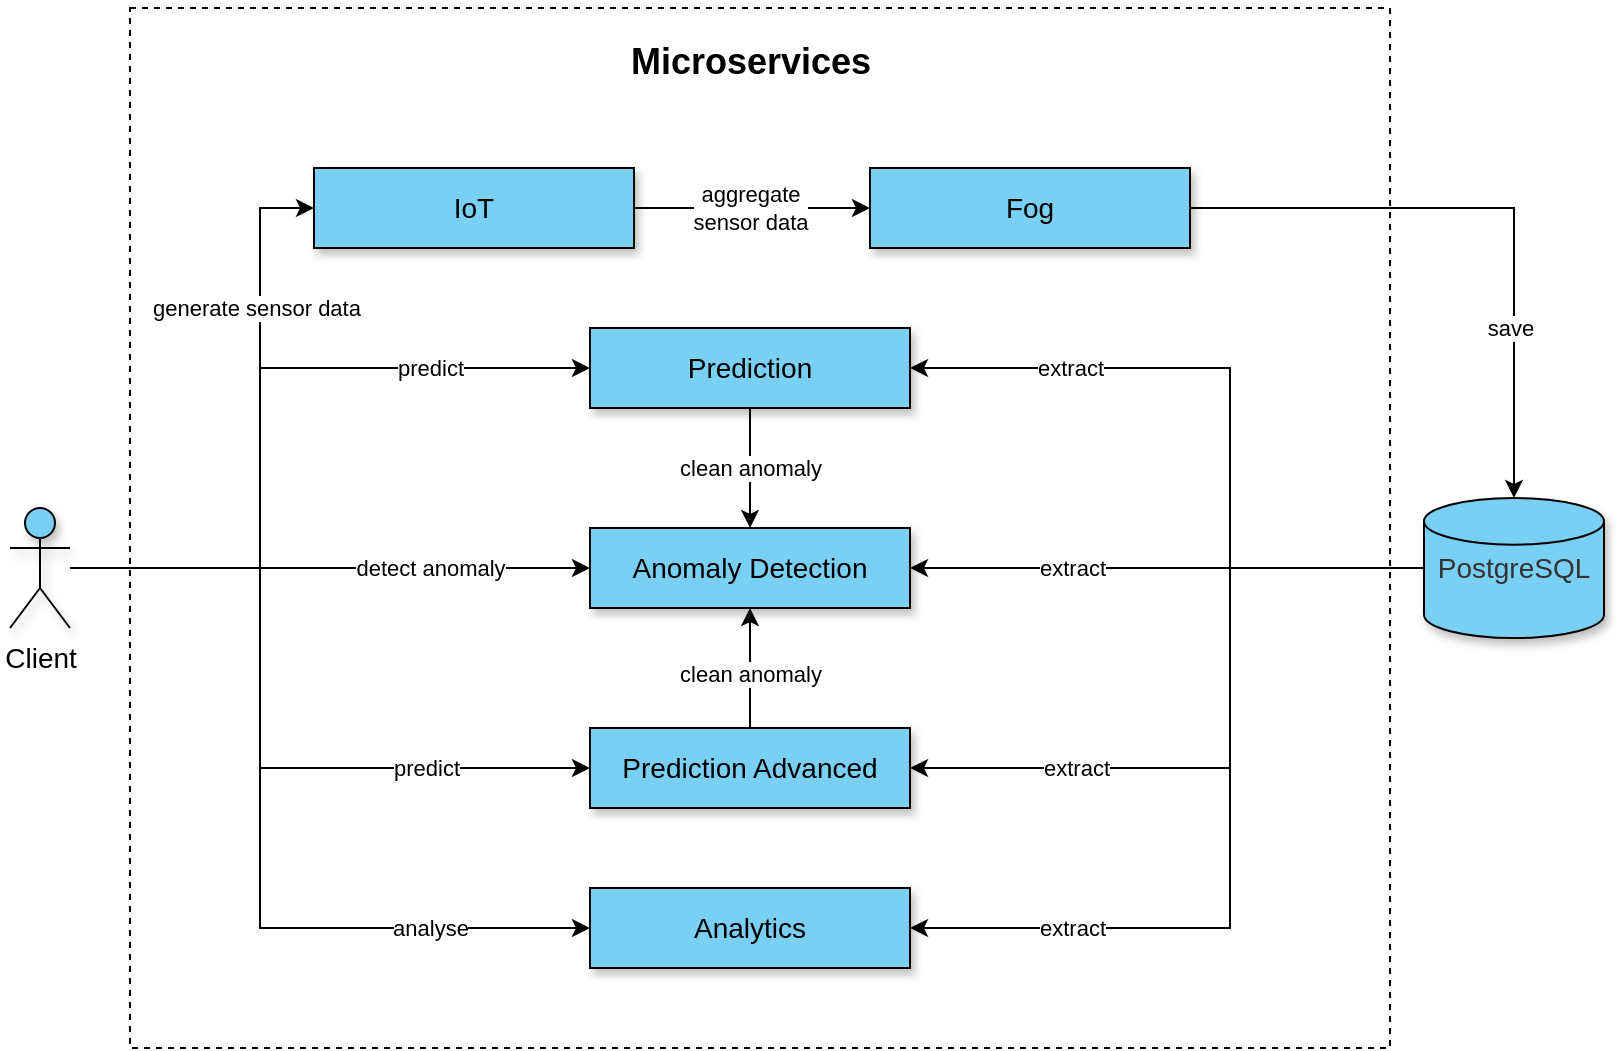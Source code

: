 <mxfile version="20.2.7" type="device"><diagram id="eX1yjb_oLVQoEGZVa3wu" name="Page-1"><mxGraphModel dx="782" dy="389" grid="1" gridSize="10" guides="1" tooltips="1" connect="1" arrows="1" fold="1" page="1" pageScale="1" pageWidth="827" pageHeight="1169" math="0" shadow="0"><root><mxCell id="0"/><mxCell id="1" parent="0"/><mxCell id="QKznKKJ_YFMYKzW68MLp-1" value="" style="rounded=0;whiteSpace=wrap;html=1;fontSize=12;strokeWidth=1;fillColor=none;dashed=1;glass=0;" parent="1" vertex="1"><mxGeometry x="80" y="40" width="630" height="520" as="geometry"/></mxCell><mxCell id="QKznKKJ_YFMYKzW68MLp-2" value="&lt;span style=&quot;text-indent: -24px; font-size: 14px;&quot;&gt;&lt;font style=&quot;font-size: 14px;&quot;&gt;PostgreSQL&lt;/font&gt;&lt;/span&gt;" style="strokeWidth=1;html=1;shape=mxgraph.flowchart.database;whiteSpace=wrap;align=center;fillColor=#7ACFF5;fontColor=#333333;strokeColor=#000000;fontSize=14;shadow=1;" parent="1" vertex="1"><mxGeometry x="727" y="285" width="90" height="70" as="geometry"/></mxCell><mxCell id="QKznKKJ_YFMYKzW68MLp-4" value="Client" style="shape=umlActor;verticalLabelPosition=bottom;verticalAlign=top;html=1;outlineConnect=0;fontSize=14;fillColor=#7ACFF5;shadow=1;" parent="1" vertex="1"><mxGeometry x="20" y="290" width="30" height="60" as="geometry"/></mxCell><mxCell id="QKznKKJ_YFMYKzW68MLp-6" value="" style="edgeStyle=orthogonalEdgeStyle;rounded=0;orthogonalLoop=1;jettySize=auto;html=1;endArrow=classic;endFill=1;" parent="1" source="QKznKKJ_YFMYKzW68MLp-7" target="QKznKKJ_YFMYKzW68MLp-8" edge="1"><mxGeometry relative="1" as="geometry"/></mxCell><mxCell id="QKznKKJ_YFMYKzW68MLp-32" value="aggregate &lt;br&gt;sensor data" style="edgeLabel;html=1;align=center;verticalAlign=middle;resizable=0;points=[];fontSize=11;fontColor=#000000;" parent="QKznKKJ_YFMYKzW68MLp-6" vertex="1" connectable="0"><mxGeometry x="0.309" y="-1" relative="1" as="geometry"><mxPoint x="-19" y="-1" as="offset"/></mxGeometry></mxCell><mxCell id="QKznKKJ_YFMYKzW68MLp-7" value="IoT" style="rounded=0;whiteSpace=wrap;html=1;fontSize=14;labelBackgroundColor=none;glass=0;shadow=1;fillColor=#7ACFF5;" parent="1" vertex="1"><mxGeometry x="172" y="120" width="160" height="40" as="geometry"/></mxCell><mxCell id="QKznKKJ_YFMYKzW68MLp-8" value="Fog" style="rounded=0;whiteSpace=wrap;html=1;fontSize=14;shadow=1;sketch=0;fillColor=#7ACFF5;" parent="1" vertex="1"><mxGeometry x="450" y="120" width="160" height="40" as="geometry"/></mxCell><mxCell id="QKznKKJ_YFMYKzW68MLp-9" value="" style="endArrow=classic;html=1;rounded=0;entryX=0;entryY=0.5;entryDx=0;entryDy=0;endFill=1;startArrow=none;startFill=0;" parent="1" source="QKznKKJ_YFMYKzW68MLp-4" target="QKznKKJ_YFMYKzW68MLp-7" edge="1"><mxGeometry width="50" height="50" relative="1" as="geometry"><mxPoint x="150" y="260" as="sourcePoint"/><mxPoint x="380" y="250" as="targetPoint"/><Array as="points"><mxPoint x="145" y="320"/><mxPoint x="145" y="140"/></Array></mxGeometry></mxCell><mxCell id="QKznKKJ_YFMYKzW68MLp-33" value="generate sensor data" style="edgeLabel;html=1;align=center;verticalAlign=middle;resizable=0;points=[];fontSize=11;fontColor=#000000;rotation=0;" parent="QKznKKJ_YFMYKzW68MLp-9" vertex="1" connectable="0"><mxGeometry x="0.356" y="2" relative="1" as="geometry"><mxPoint y="-20" as="offset"/></mxGeometry></mxCell><mxCell id="QKznKKJ_YFMYKzW68MLp-11" value="&lt;span lang=&quot;EN-US&quot; style=&quot;line-height: 107%; font-size: 14px;&quot;&gt;&lt;font style=&quot;font-size: 14px;&quot;&gt;Analytics&lt;/font&gt;&lt;/span&gt;" style="rounded=0;whiteSpace=wrap;html=1;fontSize=14;shadow=1;fillColor=#7ACFF5;" parent="1" vertex="1"><mxGeometry x="310" y="480" width="160" height="40" as="geometry"/></mxCell><mxCell id="QKznKKJ_YFMYKzW68MLp-12" value="&lt;span lang=&quot;EN-US&quot; style=&quot;font-size: 14px; line-height: 107%;&quot;&gt;Prediction&lt;/span&gt;" style="rounded=0;whiteSpace=wrap;html=1;fontSize=14;shadow=1;fillColor=#7ACFF5;" parent="1" vertex="1"><mxGeometry x="310" y="200" width="160" height="40" as="geometry"/></mxCell><mxCell id="QKznKKJ_YFMYKzW68MLp-13" value="" style="endArrow=classic;html=1;rounded=0;entryX=0;entryY=0.5;entryDx=0;entryDy=0;endFill=1;" parent="1" source="QKznKKJ_YFMYKzW68MLp-4" target="QKznKKJ_YFMYKzW68MLp-11" edge="1"><mxGeometry width="50" height="50" relative="1" as="geometry"><mxPoint x="150" y="260" as="sourcePoint"/><mxPoint x="330" y="240" as="targetPoint"/><Array as="points"><mxPoint x="145" y="320"/><mxPoint x="145" y="500"/></Array></mxGeometry></mxCell><mxCell id="QKznKKJ_YFMYKzW68MLp-41" value="analyse" style="edgeLabel;html=1;align=center;verticalAlign=middle;resizable=0;points=[];fontSize=11;fontColor=#000000;" parent="QKznKKJ_YFMYKzW68MLp-13" vertex="1" connectable="0"><mxGeometry x="0.702" y="2" relative="1" as="geometry"><mxPoint x="-15" y="2" as="offset"/></mxGeometry></mxCell><mxCell id="QKznKKJ_YFMYKzW68MLp-14" value="" style="endArrow=classic;html=1;rounded=0;entryX=0;entryY=0.5;entryDx=0;entryDy=0;endFill=1;" parent="1" source="QKznKKJ_YFMYKzW68MLp-4" target="QKznKKJ_YFMYKzW68MLp-12" edge="1"><mxGeometry width="50" height="50" relative="1" as="geometry"><mxPoint x="150" y="260" as="sourcePoint"/><mxPoint x="330" y="240" as="targetPoint"/><Array as="points"><mxPoint x="145" y="320"/><mxPoint x="145" y="220"/></Array></mxGeometry></mxCell><mxCell id="QKznKKJ_YFMYKzW68MLp-40" value="predict" style="edgeLabel;html=1;align=center;verticalAlign=middle;resizable=0;points=[];fontSize=11;fontColor=#000000;" parent="QKznKKJ_YFMYKzW68MLp-14" vertex="1" connectable="0"><mxGeometry x="0.542" y="2" relative="1" as="geometry"><mxPoint x="2" y="2" as="offset"/></mxGeometry></mxCell><mxCell id="QKznKKJ_YFMYKzW68MLp-16" value="" style="endArrow=classic;html=1;rounded=0;fontSize=14;exitX=1;exitY=0.5;exitDx=0;exitDy=0;endFill=1;" parent="1" source="QKznKKJ_YFMYKzW68MLp-8" target="QKznKKJ_YFMYKzW68MLp-2" edge="1"><mxGeometry width="50" height="50" relative="1" as="geometry"><mxPoint x="410" y="300" as="sourcePoint"/><mxPoint x="710" y="315" as="targetPoint"/><Array as="points"><mxPoint x="630" y="140"/><mxPoint x="772" y="140"/></Array></mxGeometry></mxCell><mxCell id="QKznKKJ_YFMYKzW68MLp-34" value="save" style="edgeLabel;html=1;align=center;verticalAlign=middle;resizable=0;points=[];fontSize=11;fontColor=#000000;rotation=0;" parent="QKznKKJ_YFMYKzW68MLp-16" vertex="1" connectable="0"><mxGeometry x="-0.499" y="1" relative="1" as="geometry"><mxPoint x="83" y="61" as="offset"/></mxGeometry></mxCell><mxCell id="QKznKKJ_YFMYKzW68MLp-17" value="&lt;font style=&quot;font-size: 18px&quot;&gt;Microservices&lt;/font&gt;" style="text;strokeColor=none;fillColor=none;html=1;fontSize=24;fontStyle=1;verticalAlign=middle;align=center;rounded=0;shadow=1;glass=0;dashed=1;sketch=1;" parent="1" vertex="1"><mxGeometry x="295" y="40" width="190" height="50" as="geometry"/></mxCell><mxCell id="QKznKKJ_YFMYKzW68MLp-18" value="&lt;span lang=&quot;EN-US&quot; style=&quot;font-size: 14px; line-height: 107%;&quot;&gt;Anomaly Detection&lt;/span&gt;" style="rounded=0;whiteSpace=wrap;html=1;fontSize=14;shadow=1;fillColor=#7ACFF5;" parent="1" vertex="1"><mxGeometry x="310" y="300" width="160" height="40" as="geometry"/></mxCell><mxCell id="QKznKKJ_YFMYKzW68MLp-20" value="" style="endArrow=classic;html=1;rounded=0;entryX=0;entryY=0.5;entryDx=0;entryDy=0;endFill=1;" parent="1" source="QKznKKJ_YFMYKzW68MLp-4" target="QKznKKJ_YFMYKzW68MLp-18" edge="1"><mxGeometry width="50" height="50" relative="1" as="geometry"><mxPoint y="277.059" as="sourcePoint"/><mxPoint x="240" y="390" as="targetPoint"/><Array as="points"><mxPoint x="145" y="320"/></Array></mxGeometry></mxCell><mxCell id="QKznKKJ_YFMYKzW68MLp-35" value="detect anomaly" style="edgeLabel;html=1;align=center;verticalAlign=middle;resizable=0;points=[];fontSize=11;fontColor=#000000;" parent="QKznKKJ_YFMYKzW68MLp-20" vertex="1" connectable="0"><mxGeometry x="0.755" relative="1" as="geometry"><mxPoint x="-48" as="offset"/></mxGeometry></mxCell><mxCell id="QKznKKJ_YFMYKzW68MLp-22" value="" style="endArrow=none;html=1;rounded=0;exitX=1;exitY=0.5;exitDx=0;exitDy=0;endFill=0;startArrow=classic;startFill=1;" parent="1" source="QKznKKJ_YFMYKzW68MLp-11" target="QKznKKJ_YFMYKzW68MLp-2" edge="1"><mxGeometry width="50" height="50" relative="1" as="geometry"><mxPoint x="400" y="310" as="sourcePoint"/><mxPoint x="800" y="320" as="targetPoint"/><Array as="points"><mxPoint x="630" y="500"/><mxPoint x="630" y="320"/></Array></mxGeometry></mxCell><mxCell id="QKznKKJ_YFMYKzW68MLp-39" value="extract" style="edgeLabel;html=1;align=center;verticalAlign=middle;resizable=0;points=[];fontSize=11;fontColor=#000000;" parent="QKznKKJ_YFMYKzW68MLp-22" vertex="1" connectable="0"><mxGeometry x="-0.746" y="-1" relative="1" as="geometry"><mxPoint x="25" y="-1" as="offset"/></mxGeometry></mxCell><mxCell id="QKznKKJ_YFMYKzW68MLp-23" value="" style="endArrow=classic;html=1;rounded=0;endFill=1;" parent="1" source="QKznKKJ_YFMYKzW68MLp-12" target="QKznKKJ_YFMYKzW68MLp-18" edge="1"><mxGeometry width="50" height="50" relative="1" as="geometry"><mxPoint x="440" y="320" as="sourcePoint"/><mxPoint x="490" y="270" as="targetPoint"/></mxGeometry></mxCell><mxCell id="JaEFp5Gu1Mapl6pmLgwi-1" value="clean anomaly" style="edgeLabel;html=1;align=center;verticalAlign=middle;resizable=0;points=[];" parent="QKznKKJ_YFMYKzW68MLp-23" vertex="1" connectable="0"><mxGeometry x="0.408" y="-2" relative="1" as="geometry"><mxPoint x="2" y="-12" as="offset"/></mxGeometry></mxCell><mxCell id="QKznKKJ_YFMYKzW68MLp-27" value="" style="endArrow=none;html=1;rounded=0;exitX=1;exitY=0.5;exitDx=0;exitDy=0;startArrow=classic;startFill=1;" parent="1" source="QKznKKJ_YFMYKzW68MLp-18" target="QKznKKJ_YFMYKzW68MLp-2" edge="1"><mxGeometry width="50" height="50" relative="1" as="geometry"><mxPoint x="470" y="380" as="sourcePoint"/><mxPoint x="520" y="330" as="targetPoint"/><Array as="points"><mxPoint x="630" y="320"/></Array></mxGeometry></mxCell><mxCell id="QKznKKJ_YFMYKzW68MLp-36" value="extract" style="edgeLabel;html=1;align=center;verticalAlign=middle;resizable=0;points=[];fontSize=11;fontColor=#000000;" parent="QKznKKJ_YFMYKzW68MLp-27" vertex="1" connectable="0"><mxGeometry x="-0.569" y="-1" relative="1" as="geometry"><mxPoint x="25" y="-1" as="offset"/></mxGeometry></mxCell><mxCell id="QKznKKJ_YFMYKzW68MLp-28" value="" style="endArrow=none;html=1;rounded=0;exitX=1;exitY=0.5;exitDx=0;exitDy=0;entryX=0;entryY=0.5;entryDx=0;entryDy=0;entryPerimeter=0;startArrow=classic;startFill=1;" parent="1" source="QKznKKJ_YFMYKzW68MLp-12" target="QKznKKJ_YFMYKzW68MLp-2" edge="1"><mxGeometry width="50" height="50" relative="1" as="geometry"><mxPoint x="480" y="270.0" as="sourcePoint"/><mxPoint x="720" y="330.0" as="targetPoint"/><Array as="points"><mxPoint x="630" y="220"/><mxPoint x="630" y="320"/></Array></mxGeometry></mxCell><mxCell id="QKznKKJ_YFMYKzW68MLp-37" value="extract" style="edgeLabel;html=1;align=center;verticalAlign=middle;resizable=0;points=[];fontSize=11;fontColor=#000000;" parent="QKznKKJ_YFMYKzW68MLp-28" vertex="1" connectable="0"><mxGeometry x="-0.582" y="-1" relative="1" as="geometry"><mxPoint x="5" y="-1" as="offset"/></mxGeometry></mxCell><mxCell id="JaEFp5Gu1Mapl6pmLgwi-2" value="&lt;span lang=&quot;EN-US&quot; style=&quot;font-size: 14px; line-height: 107%;&quot;&gt;Prediction Advanced&lt;/span&gt;" style="rounded=0;whiteSpace=wrap;html=1;fontSize=14;shadow=1;fillColor=#7ACFF5;" parent="1" vertex="1"><mxGeometry x="310" y="400" width="160" height="40" as="geometry"/></mxCell><mxCell id="JaEFp5Gu1Mapl6pmLgwi-3" value="" style="endArrow=classic;html=1;rounded=0;endFill=1;entryX=0;entryY=0.5;entryDx=0;entryDy=0;" parent="1" source="QKznKKJ_YFMYKzW68MLp-4" target="JaEFp5Gu1Mapl6pmLgwi-2" edge="1"><mxGeometry width="50" height="50" relative="1" as="geometry"><mxPoint x="55" y="320" as="sourcePoint"/><mxPoint x="320" y="390" as="targetPoint"/><Array as="points"><mxPoint x="145" y="320"/><mxPoint x="145" y="420"/></Array></mxGeometry></mxCell><mxCell id="JaEFp5Gu1Mapl6pmLgwi-4" value="predict" style="edgeLabel;html=1;align=center;verticalAlign=middle;resizable=0;points=[];fontSize=11;fontColor=#000000;" parent="JaEFp5Gu1Mapl6pmLgwi-3" vertex="1" connectable="0"><mxGeometry x="0.542" y="2" relative="1" as="geometry"><mxPoint y="2" as="offset"/></mxGeometry></mxCell><mxCell id="JaEFp5Gu1Mapl6pmLgwi-6" value="" style="endArrow=none;html=1;rounded=0;startArrow=classic;startFill=1;" parent="1" source="JaEFp5Gu1Mapl6pmLgwi-2" target="QKznKKJ_YFMYKzW68MLp-2" edge="1"><mxGeometry width="50" height="50" relative="1" as="geometry"><mxPoint x="480" y="390" as="sourcePoint"/><mxPoint x="737" y="330.0" as="targetPoint"/><Array as="points"><mxPoint x="630" y="420"/><mxPoint x="630" y="320"/></Array></mxGeometry></mxCell><mxCell id="JaEFp5Gu1Mapl6pmLgwi-7" value="extract" style="edgeLabel;html=1;align=center;verticalAlign=middle;resizable=0;points=[];fontSize=11;fontColor=#000000;" parent="JaEFp5Gu1Mapl6pmLgwi-6" vertex="1" connectable="0"><mxGeometry x="-0.582" y="-1" relative="1" as="geometry"><mxPoint x="8" y="-1" as="offset"/></mxGeometry></mxCell><mxCell id="JaEFp5Gu1Mapl6pmLgwi-8" value="" style="endArrow=classic;html=1;rounded=0;endFill=1;entryX=0.5;entryY=1;entryDx=0;entryDy=0;" parent="1" source="JaEFp5Gu1Mapl6pmLgwi-2" target="QKznKKJ_YFMYKzW68MLp-18" edge="1"><mxGeometry width="50" height="50" relative="1" as="geometry"><mxPoint x="400" y="290.0" as="sourcePoint"/><mxPoint x="400" y="370" as="targetPoint"/></mxGeometry></mxCell><mxCell id="JaEFp5Gu1Mapl6pmLgwi-9" value="clean anomaly" style="edgeLabel;html=1;align=center;verticalAlign=middle;resizable=0;points=[];" parent="JaEFp5Gu1Mapl6pmLgwi-8" vertex="1" connectable="0"><mxGeometry x="0.408" y="-2" relative="1" as="geometry"><mxPoint x="-2" y="15" as="offset"/></mxGeometry></mxCell></root></mxGraphModel></diagram></mxfile>